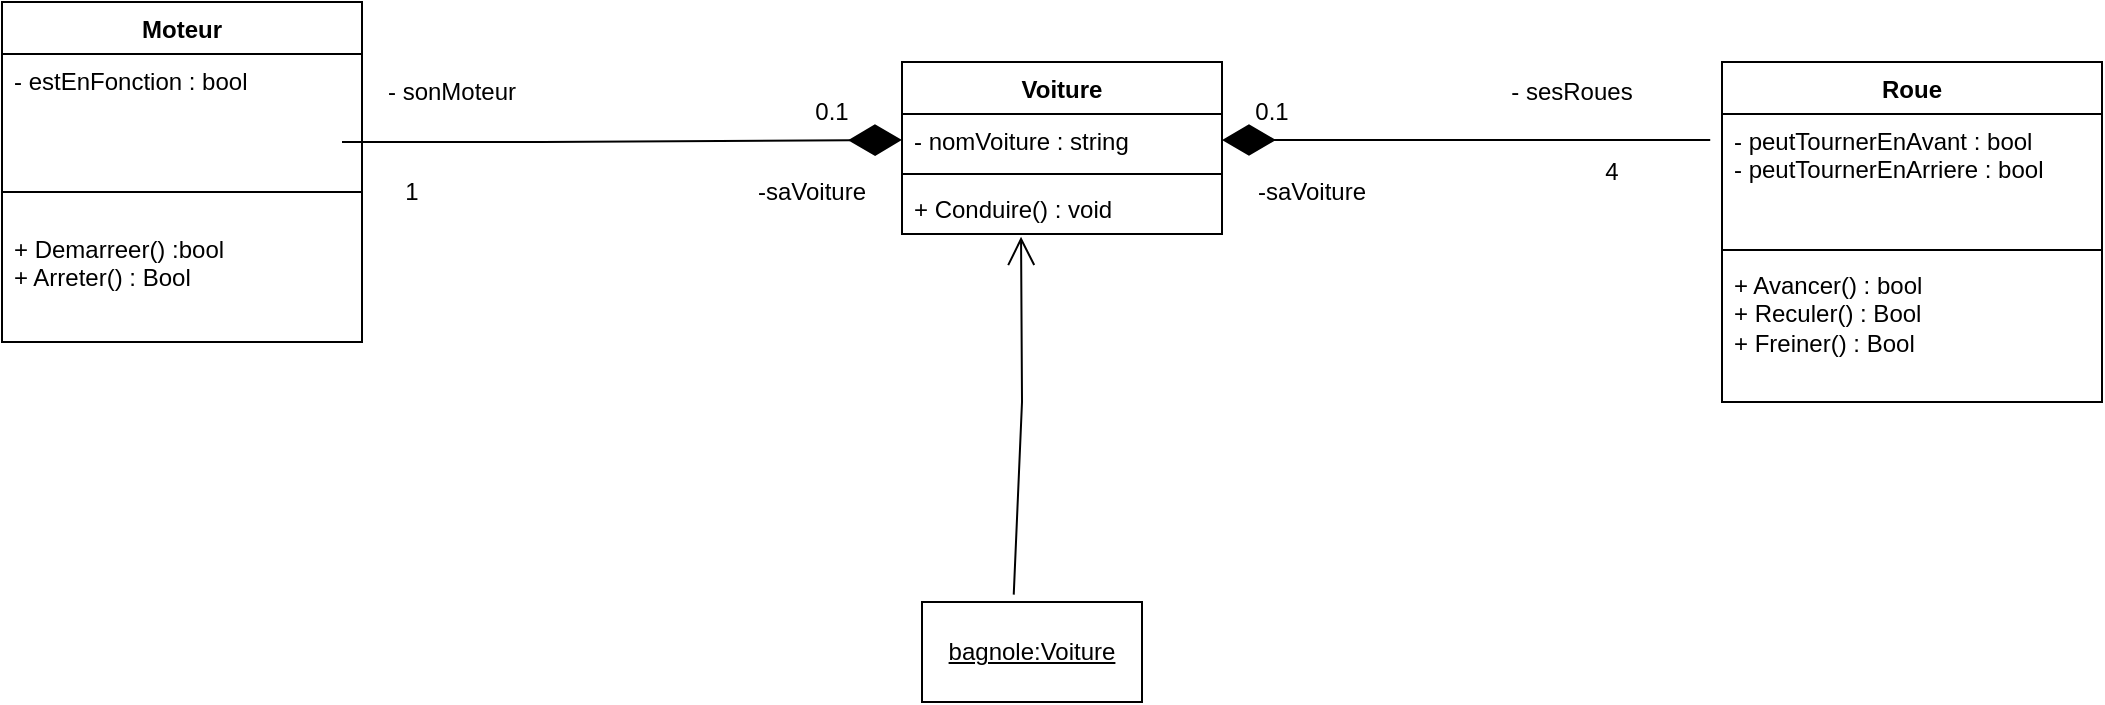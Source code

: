 <mxfile version="21.2.8" type="device">
  <diagram name="Page-1" id="XKDbwnfNl031M90468nx">
    <mxGraphModel dx="673" dy="456" grid="1" gridSize="10" guides="1" tooltips="1" connect="1" arrows="1" fold="1" page="1" pageScale="1" pageWidth="1169" pageHeight="827" math="0" shadow="0">
      <root>
        <mxCell id="0" />
        <mxCell id="1" parent="0" />
        <mxCell id="WtXk9mf67e3mLddQAfH7-5" value="Moteur" style="swimlane;fontStyle=1;align=center;verticalAlign=top;childLayout=stackLayout;horizontal=1;startSize=26;horizontalStack=0;resizeParent=1;resizeParentMax=0;resizeLast=0;collapsible=1;marginBottom=0;whiteSpace=wrap;html=1;" vertex="1" parent="1">
          <mxGeometry x="50" y="170" width="180" height="170" as="geometry" />
        </mxCell>
        <mxCell id="WtXk9mf67e3mLddQAfH7-6" value="- estEnFonction : bool" style="text;strokeColor=none;fillColor=none;align=left;verticalAlign=top;spacingLeft=4;spacingRight=4;overflow=hidden;rotatable=0;points=[[0,0.5],[1,0.5]];portConstraint=eastwest;whiteSpace=wrap;html=1;" vertex="1" parent="WtXk9mf67e3mLddQAfH7-5">
          <mxGeometry y="26" width="180" height="54" as="geometry" />
        </mxCell>
        <mxCell id="WtXk9mf67e3mLddQAfH7-7" value="" style="line;strokeWidth=1;fillColor=none;align=left;verticalAlign=middle;spacingTop=-1;spacingLeft=3;spacingRight=3;rotatable=0;labelPosition=right;points=[];portConstraint=eastwest;strokeColor=inherit;" vertex="1" parent="WtXk9mf67e3mLddQAfH7-5">
          <mxGeometry y="80" width="180" height="30" as="geometry" />
        </mxCell>
        <mxCell id="WtXk9mf67e3mLddQAfH7-8" value="+ Demarreer() :bool&lt;br&gt;+ Arreter() : Bool&amp;nbsp;" style="text;strokeColor=none;fillColor=none;align=left;verticalAlign=top;spacingLeft=4;spacingRight=4;overflow=hidden;rotatable=0;points=[[0,0.5],[1,0.5]];portConstraint=eastwest;whiteSpace=wrap;html=1;" vertex="1" parent="WtXk9mf67e3mLddQAfH7-5">
          <mxGeometry y="110" width="180" height="60" as="geometry" />
        </mxCell>
        <mxCell id="WtXk9mf67e3mLddQAfH7-9" value="Voiture" style="swimlane;fontStyle=1;align=center;verticalAlign=top;childLayout=stackLayout;horizontal=1;startSize=26;horizontalStack=0;resizeParent=1;resizeParentMax=0;resizeLast=0;collapsible=1;marginBottom=0;whiteSpace=wrap;html=1;" vertex="1" parent="1">
          <mxGeometry x="500" y="200" width="160" height="86" as="geometry" />
        </mxCell>
        <mxCell id="WtXk9mf67e3mLddQAfH7-10" value="- nomVoiture : string" style="text;strokeColor=none;fillColor=none;align=left;verticalAlign=top;spacingLeft=4;spacingRight=4;overflow=hidden;rotatable=0;points=[[0,0.5],[1,0.5]];portConstraint=eastwest;whiteSpace=wrap;html=1;" vertex="1" parent="WtXk9mf67e3mLddQAfH7-9">
          <mxGeometry y="26" width="160" height="26" as="geometry" />
        </mxCell>
        <mxCell id="WtXk9mf67e3mLddQAfH7-11" value="" style="line;strokeWidth=1;fillColor=none;align=left;verticalAlign=middle;spacingTop=-1;spacingLeft=3;spacingRight=3;rotatable=0;labelPosition=right;points=[];portConstraint=eastwest;strokeColor=inherit;" vertex="1" parent="WtXk9mf67e3mLddQAfH7-9">
          <mxGeometry y="52" width="160" height="8" as="geometry" />
        </mxCell>
        <mxCell id="WtXk9mf67e3mLddQAfH7-12" value="+ Conduire() : void&amp;nbsp;" style="text;strokeColor=none;fillColor=none;align=left;verticalAlign=top;spacingLeft=4;spacingRight=4;overflow=hidden;rotatable=0;points=[[0,0.5],[1,0.5]];portConstraint=eastwest;whiteSpace=wrap;html=1;" vertex="1" parent="WtXk9mf67e3mLddQAfH7-9">
          <mxGeometry y="60" width="160" height="26" as="geometry" />
        </mxCell>
        <mxCell id="WtXk9mf67e3mLddQAfH7-13" value="Roue" style="swimlane;fontStyle=1;align=center;verticalAlign=top;childLayout=stackLayout;horizontal=1;startSize=26;horizontalStack=0;resizeParent=1;resizeParentMax=0;resizeLast=0;collapsible=1;marginBottom=0;whiteSpace=wrap;html=1;" vertex="1" parent="1">
          <mxGeometry x="910" y="200" width="190" height="170" as="geometry" />
        </mxCell>
        <mxCell id="WtXk9mf67e3mLddQAfH7-14" value="- peutTournerEnAvant : bool&amp;nbsp;&lt;br&gt;- peutTournerEnArriere : bool&amp;nbsp;" style="text;strokeColor=none;fillColor=none;align=left;verticalAlign=top;spacingLeft=4;spacingRight=4;overflow=hidden;rotatable=0;points=[[0,0.5],[1,0.5]];portConstraint=eastwest;whiteSpace=wrap;html=1;" vertex="1" parent="WtXk9mf67e3mLddQAfH7-13">
          <mxGeometry y="26" width="190" height="64" as="geometry" />
        </mxCell>
        <mxCell id="WtXk9mf67e3mLddQAfH7-15" value="" style="line;strokeWidth=1;fillColor=none;align=left;verticalAlign=middle;spacingTop=-1;spacingLeft=3;spacingRight=3;rotatable=0;labelPosition=right;points=[];portConstraint=eastwest;strokeColor=inherit;" vertex="1" parent="WtXk9mf67e3mLddQAfH7-13">
          <mxGeometry y="90" width="190" height="8" as="geometry" />
        </mxCell>
        <mxCell id="WtXk9mf67e3mLddQAfH7-16" value="+ Avancer() : bool&lt;br&gt;+ Reculer() : Bool&lt;br&gt;+ Freiner() : Bool&amp;nbsp;" style="text;strokeColor=none;fillColor=none;align=left;verticalAlign=top;spacingLeft=4;spacingRight=4;overflow=hidden;rotatable=0;points=[[0,0.5],[1,0.5]];portConstraint=eastwest;whiteSpace=wrap;html=1;" vertex="1" parent="WtXk9mf67e3mLddQAfH7-13">
          <mxGeometry y="98" width="190" height="72" as="geometry" />
        </mxCell>
        <mxCell id="WtXk9mf67e3mLddQAfH7-17" value="&lt;u&gt;bagnole:Voiture&lt;/u&gt;" style="html=1;whiteSpace=wrap;" vertex="1" parent="1">
          <mxGeometry x="510" y="470" width="110" height="50" as="geometry" />
        </mxCell>
        <mxCell id="WtXk9mf67e3mLddQAfH7-19" value="" style="endArrow=diamondThin;endFill=1;endSize=24;html=1;rounded=0;exitX=0;exitY=0.5;exitDx=0;exitDy=0;entryX=0;entryY=0.5;entryDx=0;entryDy=0;" edge="1" parent="1" target="WtXk9mf67e3mLddQAfH7-10">
          <mxGeometry width="160" relative="1" as="geometry">
            <mxPoint x="220" y="240" as="sourcePoint" />
            <mxPoint x="240" y="242.5" as="targetPoint" />
            <Array as="points">
              <mxPoint x="320" y="240" />
            </Array>
          </mxGeometry>
        </mxCell>
        <mxCell id="WtXk9mf67e3mLddQAfH7-21" value="- sonMoteur" style="text;html=1;strokeColor=none;fillColor=none;align=center;verticalAlign=middle;whiteSpace=wrap;rounded=0;" vertex="1" parent="1">
          <mxGeometry x="230" y="200" width="90" height="30" as="geometry" />
        </mxCell>
        <mxCell id="WtXk9mf67e3mLddQAfH7-22" value="- sesRoues" style="text;html=1;strokeColor=none;fillColor=none;align=center;verticalAlign=middle;whiteSpace=wrap;rounded=0;" vertex="1" parent="1">
          <mxGeometry x="790" y="200" width="90" height="30" as="geometry" />
        </mxCell>
        <mxCell id="WtXk9mf67e3mLddQAfH7-23" value="-saVoiture" style="text;html=1;strokeColor=none;fillColor=none;align=center;verticalAlign=middle;whiteSpace=wrap;rounded=0;" vertex="1" parent="1">
          <mxGeometry x="400" y="250" width="110" height="30" as="geometry" />
        </mxCell>
        <mxCell id="WtXk9mf67e3mLddQAfH7-27" value="-saVoiture" style="text;html=1;strokeColor=none;fillColor=none;align=center;verticalAlign=middle;whiteSpace=wrap;rounded=0;" vertex="1" parent="1">
          <mxGeometry x="650" y="250" width="110" height="30" as="geometry" />
        </mxCell>
        <mxCell id="WtXk9mf67e3mLddQAfH7-29" value="1" style="text;html=1;strokeColor=none;fillColor=none;align=center;verticalAlign=middle;whiteSpace=wrap;rounded=0;" vertex="1" parent="1">
          <mxGeometry x="240" y="250" width="30" height="30" as="geometry" />
        </mxCell>
        <mxCell id="WtXk9mf67e3mLddQAfH7-30" value="4" style="text;html=1;strokeColor=none;fillColor=none;align=center;verticalAlign=middle;whiteSpace=wrap;rounded=0;" vertex="1" parent="1">
          <mxGeometry x="840" y="240" width="30" height="30" as="geometry" />
        </mxCell>
        <mxCell id="WtXk9mf67e3mLddQAfH7-31" value="0.1" style="text;html=1;strokeColor=none;fillColor=none;align=center;verticalAlign=middle;whiteSpace=wrap;rounded=0;" vertex="1" parent="1">
          <mxGeometry x="450" y="210" width="30" height="30" as="geometry" />
        </mxCell>
        <mxCell id="WtXk9mf67e3mLddQAfH7-32" value="0.1" style="text;html=1;strokeColor=none;fillColor=none;align=center;verticalAlign=middle;whiteSpace=wrap;rounded=0;" vertex="1" parent="1">
          <mxGeometry x="670" y="210" width="30" height="30" as="geometry" />
        </mxCell>
        <mxCell id="WtXk9mf67e3mLddQAfH7-36" value="" style="endArrow=open;endFill=1;endSize=12;html=1;rounded=0;exitX=0.417;exitY=-0.074;exitDx=0;exitDy=0;exitPerimeter=0;entryX=0.372;entryY=1.055;entryDx=0;entryDy=0;entryPerimeter=0;" edge="1" parent="1" source="WtXk9mf67e3mLddQAfH7-17" target="WtXk9mf67e3mLddQAfH7-12">
          <mxGeometry width="160" relative="1" as="geometry">
            <mxPoint x="420" y="350" as="sourcePoint" />
            <mxPoint x="580" y="350" as="targetPoint" />
            <Array as="points">
              <mxPoint x="560" y="370" />
            </Array>
          </mxGeometry>
        </mxCell>
        <mxCell id="WtXk9mf67e3mLddQAfH7-20" value="" style="endArrow=diamondThin;endFill=1;endSize=24;html=1;rounded=0;exitX=-0.031;exitY=0.203;exitDx=0;exitDy=0;entryX=1;entryY=0.5;entryDx=0;entryDy=0;exitPerimeter=0;" edge="1" parent="1" source="WtXk9mf67e3mLddQAfH7-14" target="WtXk9mf67e3mLddQAfH7-10">
          <mxGeometry width="160" relative="1" as="geometry">
            <mxPoint x="860" y="242.5" as="sourcePoint" />
            <mxPoint x="700" y="242.5" as="targetPoint" />
          </mxGeometry>
        </mxCell>
      </root>
    </mxGraphModel>
  </diagram>
</mxfile>
